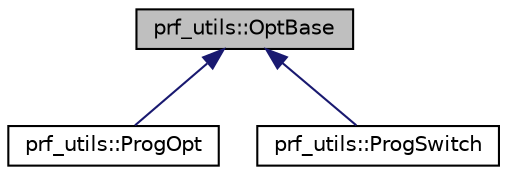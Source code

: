 digraph "prf_utils::OptBase"
{
  bgcolor="transparent";
  edge [fontname="Helvetica",fontsize="10",labelfontname="Helvetica",labelfontsize="10"];
  node [fontname="Helvetica",fontsize="10",shape=record];
  Node1 [label="prf_utils::OptBase",height=0.2,width=0.4,color="black", fillcolor="grey75", style="filled" fontcolor="black"];
  Node1 -> Node2 [dir="back",color="midnightblue",fontsize="10",style="solid",fontname="Helvetica"];
  Node2 [label="prf_utils::ProgOpt",height=0.2,width=0.4,color="black",URL="$classprf__utils_1_1ProgOpt.html",tooltip="One option that a program may handle."];
  Node1 -> Node3 [dir="back",color="midnightblue",fontsize="10",style="solid",fontname="Helvetica"];
  Node3 [label="prf_utils::ProgSwitch",height=0.2,width=0.4,color="black",URL="$classprf__utils_1_1ProgSwitch.html",tooltip="A program switch."];
}
